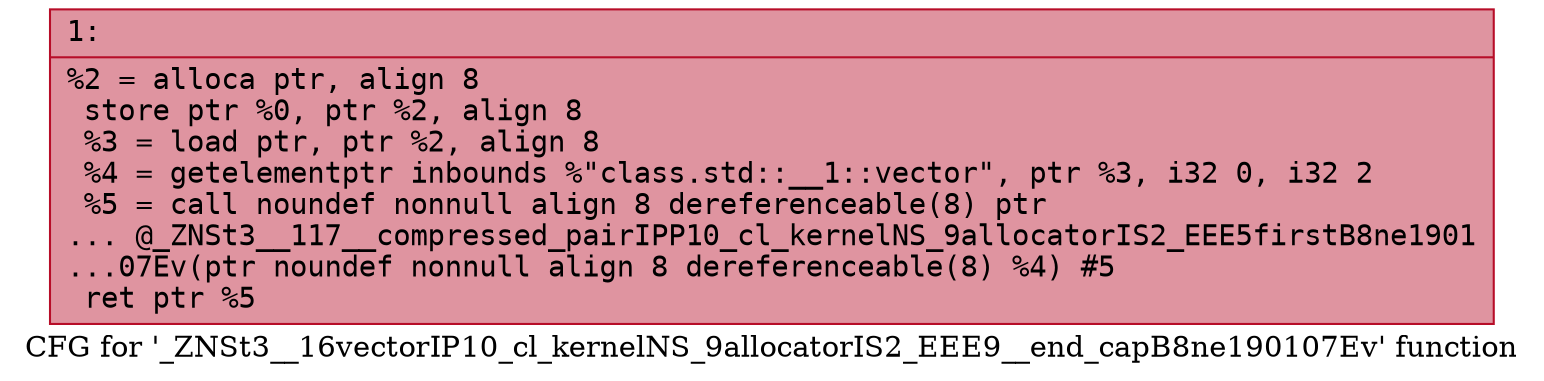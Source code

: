 digraph "CFG for '_ZNSt3__16vectorIP10_cl_kernelNS_9allocatorIS2_EEE9__end_capB8ne190107Ev' function" {
	label="CFG for '_ZNSt3__16vectorIP10_cl_kernelNS_9allocatorIS2_EEE9__end_capB8ne190107Ev' function";

	Node0x600000d3d040 [shape=record,color="#b70d28ff", style=filled, fillcolor="#b70d2870" fontname="Courier",label="{1:\l|  %2 = alloca ptr, align 8\l  store ptr %0, ptr %2, align 8\l  %3 = load ptr, ptr %2, align 8\l  %4 = getelementptr inbounds %\"class.std::__1::vector\", ptr %3, i32 0, i32 2\l  %5 = call noundef nonnull align 8 dereferenceable(8) ptr\l... @_ZNSt3__117__compressed_pairIPP10_cl_kernelNS_9allocatorIS2_EEE5firstB8ne1901\l...07Ev(ptr noundef nonnull align 8 dereferenceable(8) %4) #5\l  ret ptr %5\l}"];
}
